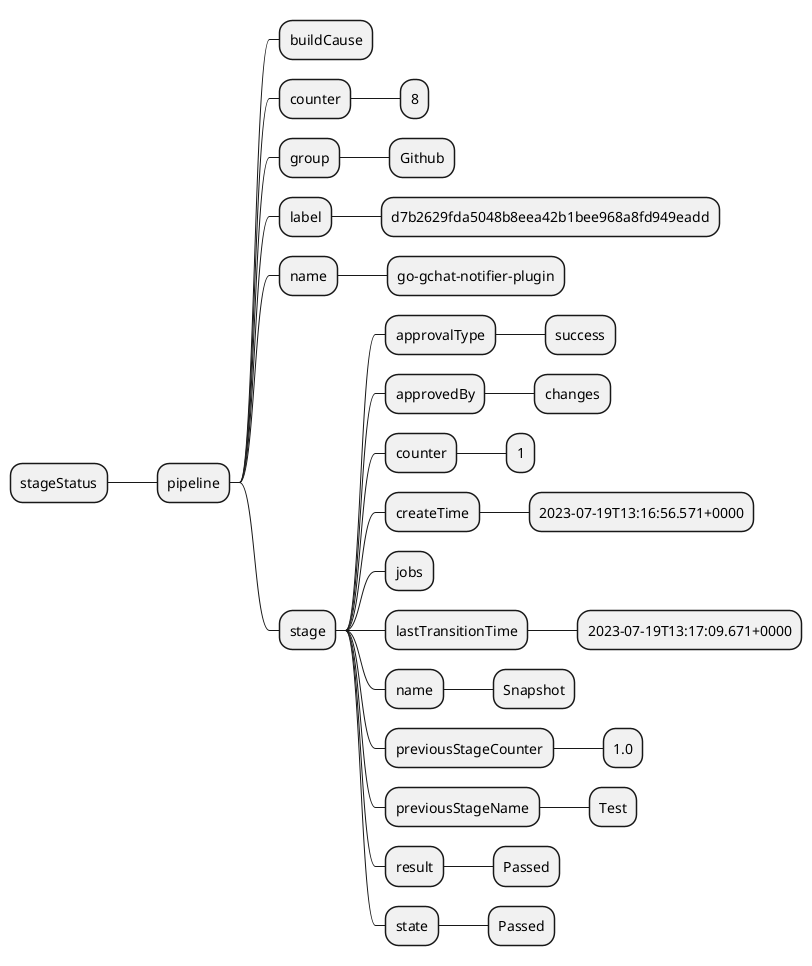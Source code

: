 @startmindmap
* stageStatus
** pipeline
*** buildCause
*** counter
**** 8
*** group
**** Github
*** label
**** d7b2629fda5048b8eea42b1bee968a8fd949eadd
*** name
**** go-gchat-notifier-plugin
*** stage
**** approvalType
***** success
**** approvedBy
***** changes
**** counter
***** 1
**** createTime
***** 2023-07-19T13:16:56.571+0000
**** jobs
**** lastTransitionTime
***** 2023-07-19T13:17:09.671+0000
**** name
***** Snapshot
**** previousStageCounter
***** 1.0
**** previousStageName
***** Test
**** result
***** Passed
**** state
***** Passed

@endmindmap
